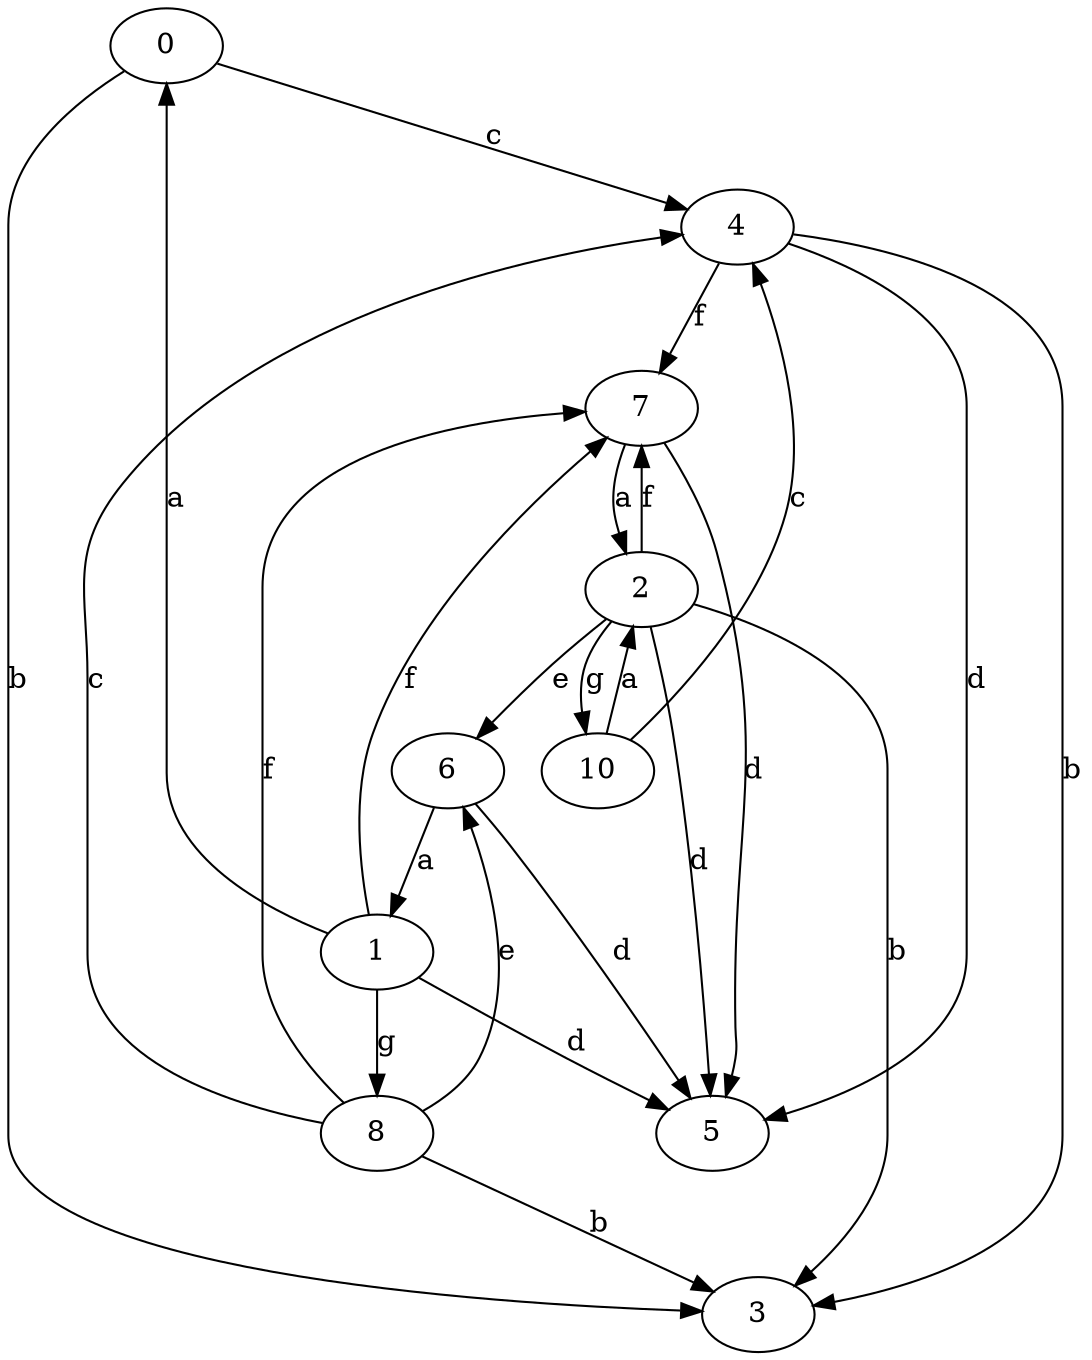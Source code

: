 strict digraph  {
0;
1;
2;
3;
4;
5;
6;
7;
8;
10;
0 -> 3  [label=b];
0 -> 4  [label=c];
1 -> 0  [label=a];
1 -> 5  [label=d];
1 -> 7  [label=f];
1 -> 8  [label=g];
2 -> 3  [label=b];
2 -> 5  [label=d];
2 -> 6  [label=e];
2 -> 7  [label=f];
2 -> 10  [label=g];
4 -> 3  [label=b];
4 -> 5  [label=d];
4 -> 7  [label=f];
6 -> 1  [label=a];
6 -> 5  [label=d];
7 -> 2  [label=a];
7 -> 5  [label=d];
8 -> 3  [label=b];
8 -> 4  [label=c];
8 -> 6  [label=e];
8 -> 7  [label=f];
10 -> 2  [label=a];
10 -> 4  [label=c];
}
